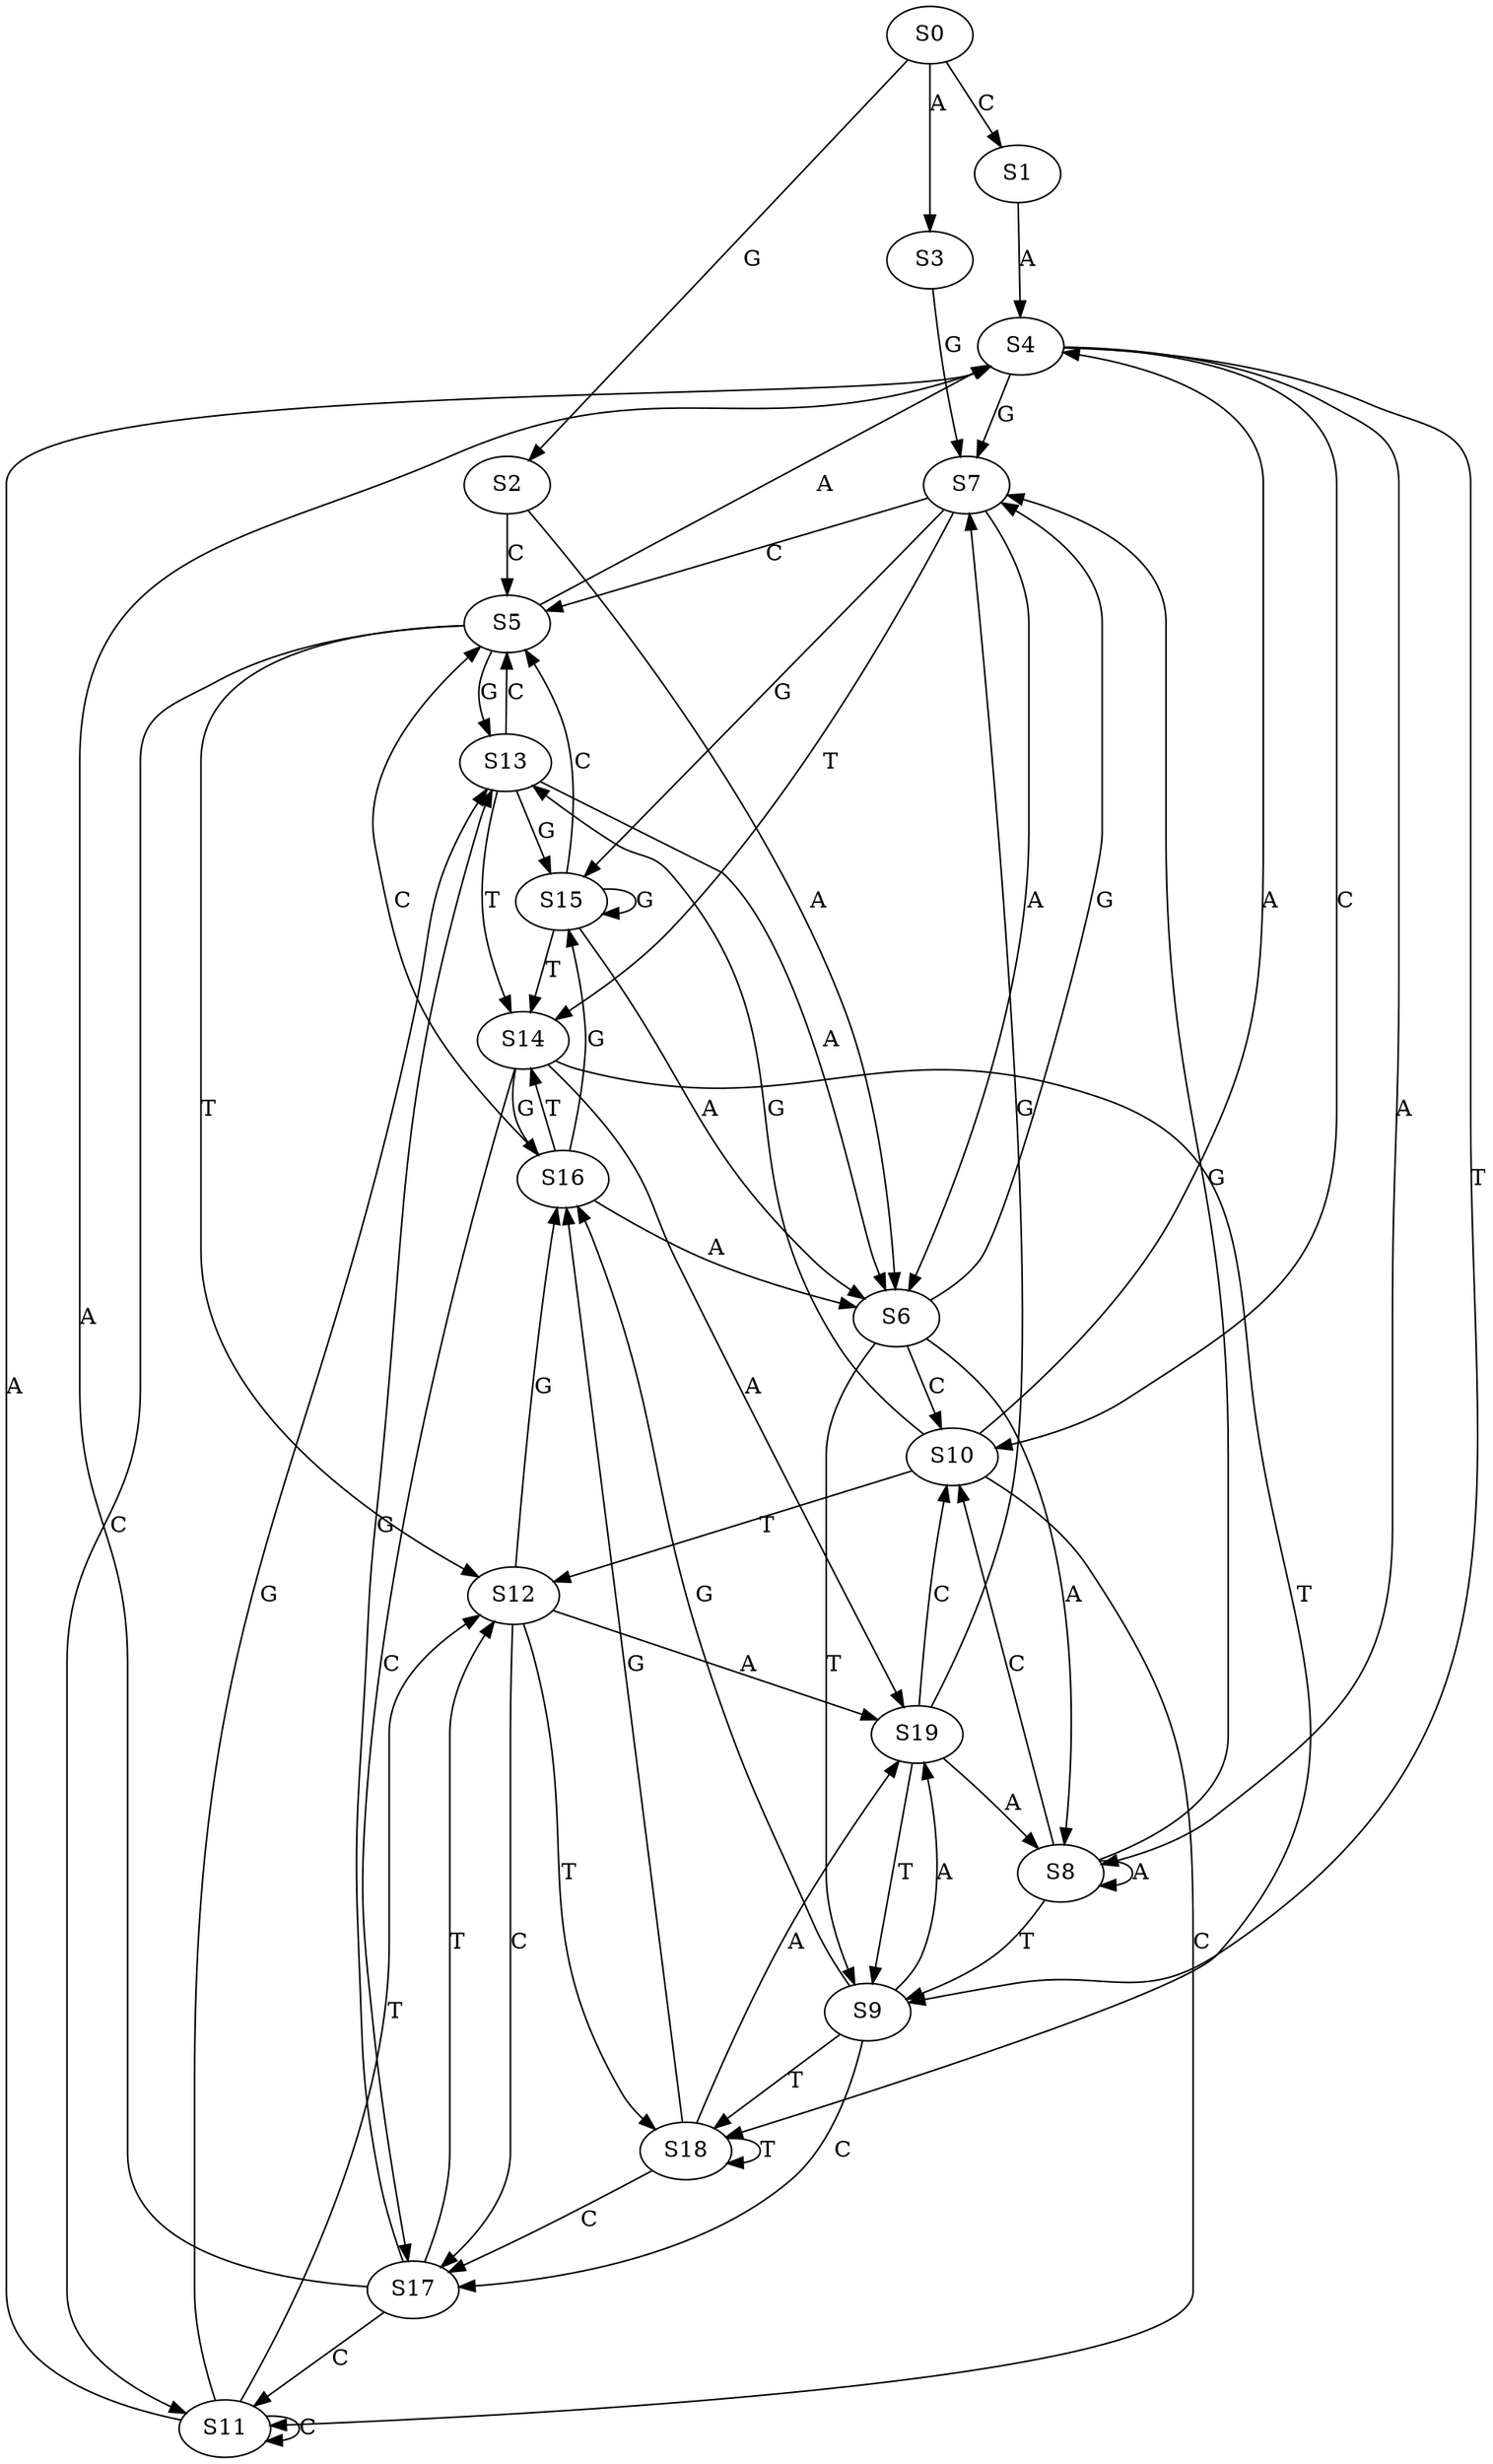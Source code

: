 strict digraph  {
	S0 -> S1 [ label = C ];
	S0 -> S2 [ label = G ];
	S0 -> S3 [ label = A ];
	S1 -> S4 [ label = A ];
	S2 -> S5 [ label = C ];
	S2 -> S6 [ label = A ];
	S3 -> S7 [ label = G ];
	S4 -> S8 [ label = A ];
	S4 -> S7 [ label = G ];
	S4 -> S9 [ label = T ];
	S4 -> S10 [ label = C ];
	S5 -> S11 [ label = C ];
	S5 -> S12 [ label = T ];
	S5 -> S13 [ label = G ];
	S5 -> S4 [ label = A ];
	S6 -> S7 [ label = G ];
	S6 -> S8 [ label = A ];
	S6 -> S10 [ label = C ];
	S6 -> S9 [ label = T ];
	S7 -> S14 [ label = T ];
	S7 -> S6 [ label = A ];
	S7 -> S15 [ label = G ];
	S7 -> S5 [ label = C ];
	S8 -> S7 [ label = G ];
	S8 -> S8 [ label = A ];
	S8 -> S10 [ label = C ];
	S8 -> S9 [ label = T ];
	S9 -> S16 [ label = G ];
	S9 -> S17 [ label = C ];
	S9 -> S18 [ label = T ];
	S9 -> S19 [ label = A ];
	S10 -> S13 [ label = G ];
	S10 -> S4 [ label = A ];
	S10 -> S11 [ label = C ];
	S10 -> S12 [ label = T ];
	S11 -> S12 [ label = T ];
	S11 -> S4 [ label = A ];
	S11 -> S11 [ label = C ];
	S11 -> S13 [ label = G ];
	S12 -> S19 [ label = A ];
	S12 -> S18 [ label = T ];
	S12 -> S17 [ label = C ];
	S12 -> S16 [ label = G ];
	S13 -> S6 [ label = A ];
	S13 -> S5 [ label = C ];
	S13 -> S15 [ label = G ];
	S13 -> S14 [ label = T ];
	S14 -> S18 [ label = T ];
	S14 -> S19 [ label = A ];
	S14 -> S16 [ label = G ];
	S14 -> S17 [ label = C ];
	S15 -> S14 [ label = T ];
	S15 -> S6 [ label = A ];
	S15 -> S15 [ label = G ];
	S15 -> S5 [ label = C ];
	S16 -> S14 [ label = T ];
	S16 -> S5 [ label = C ];
	S16 -> S15 [ label = G ];
	S16 -> S6 [ label = A ];
	S17 -> S13 [ label = G ];
	S17 -> S4 [ label = A ];
	S17 -> S11 [ label = C ];
	S17 -> S12 [ label = T ];
	S18 -> S17 [ label = C ];
	S18 -> S16 [ label = G ];
	S18 -> S19 [ label = A ];
	S18 -> S18 [ label = T ];
	S19 -> S8 [ label = A ];
	S19 -> S10 [ label = C ];
	S19 -> S7 [ label = G ];
	S19 -> S9 [ label = T ];
}
